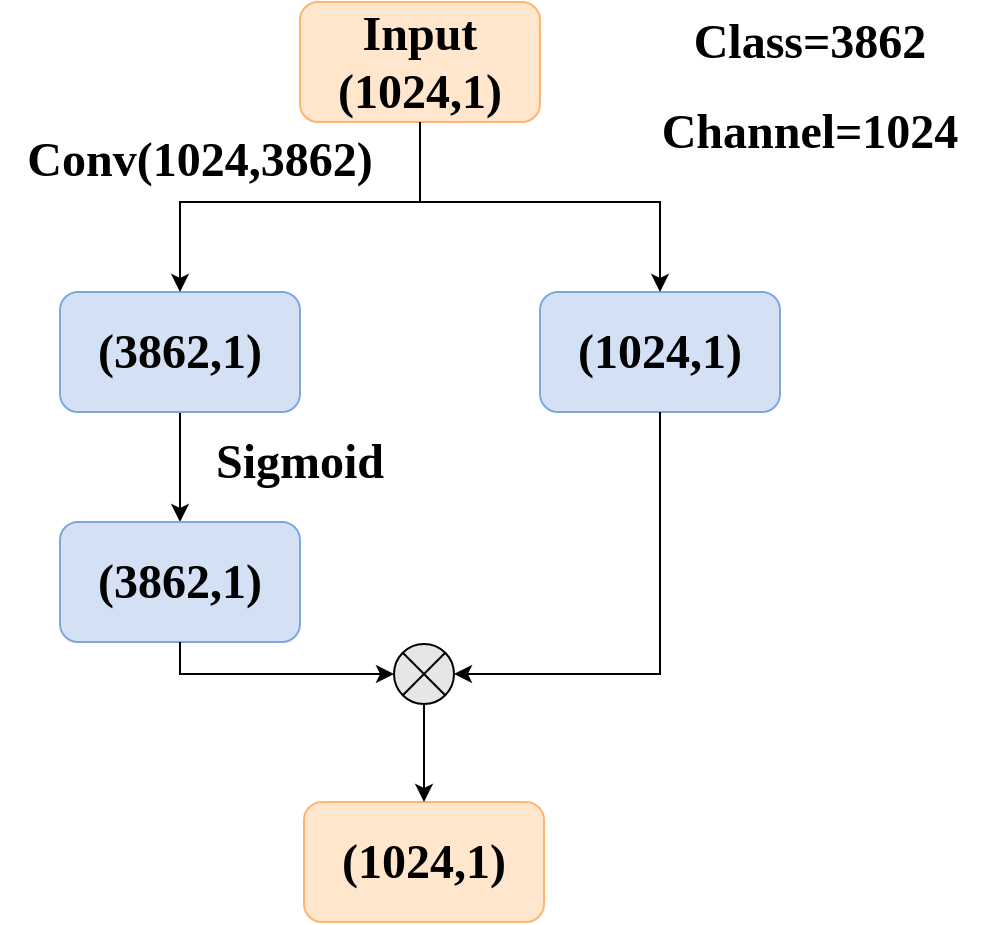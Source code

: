 <mxfile version="14.6.13" type="github">
  <diagram id="z1iZUHxwk2cOEqX16GdH" name="Page-1">
    <mxGraphModel dx="1449" dy="629" grid="1" gridSize="10" guides="1" tooltips="1" connect="1" arrows="1" fold="1" page="1" pageScale="1" pageWidth="827" pageHeight="1169" math="0" shadow="0">
      <root>
        <mxCell id="0" />
        <mxCell id="1" parent="0" />
        <mxCell id="mXhgvyvCUNOTh_4j2mc--1" value="&lt;font style=&quot;font-size: 24px&quot; face=&quot;Times New Roman&quot;&gt;&lt;b&gt;Input&lt;br&gt;(1024,1)&lt;/b&gt;&lt;/font&gt;" style="rounded=1;whiteSpace=wrap;html=1;fillColor=#FFE6CC;strokeColor=#FFB570;" parent="1" vertex="1">
          <mxGeometry x="280" y="30" width="120" height="60" as="geometry" />
        </mxCell>
        <mxCell id="mXhgvyvCUNOTh_4j2mc--2" value="" style="edgeStyle=orthogonalEdgeStyle;rounded=0;orthogonalLoop=1;jettySize=auto;html=1;" parent="1" source="mXhgvyvCUNOTh_4j2mc--3" target="mXhgvyvCUNOTh_4j2mc--4" edge="1">
          <mxGeometry relative="1" as="geometry" />
        </mxCell>
        <mxCell id="mXhgvyvCUNOTh_4j2mc--3" value="&lt;font style=&quot;font-size: 24px&quot; face=&quot;Times New Roman&quot;&gt;&lt;b&gt;(3862,1)&lt;/b&gt;&lt;/font&gt;" style="rounded=1;whiteSpace=wrap;html=1;fillColor=#D4E1F5;strokeColor=#7EA6E0;" parent="1" vertex="1">
          <mxGeometry x="160" y="175" width="120" height="60" as="geometry" />
        </mxCell>
        <mxCell id="mXhgvyvCUNOTh_4j2mc--4" value="&lt;font face=&quot;Times New Roman&quot; style=&quot;font-size: 24px&quot;&gt;&lt;b&gt;(3862,1)&lt;/b&gt;&lt;/font&gt;" style="rounded=1;whiteSpace=wrap;html=1;fillColor=#D4E1F5;strokeColor=#7EA6E0;" parent="1" vertex="1">
          <mxGeometry x="160" y="290" width="120" height="60" as="geometry" />
        </mxCell>
        <mxCell id="mXhgvyvCUNOTh_4j2mc--7" value="" style="endArrow=classic;html=1;rounded=0;edgeStyle=orthogonalEdgeStyle;exitX=0.5;exitY=1;exitDx=0;exitDy=0;entryX=0.5;entryY=0;entryDx=0;entryDy=0;" parent="1" source="mXhgvyvCUNOTh_4j2mc--1" target="mXhgvyvCUNOTh_4j2mc--3" edge="1">
          <mxGeometry width="50" height="50" relative="1" as="geometry">
            <mxPoint x="370" y="200" as="sourcePoint" />
            <mxPoint x="420" y="150" as="targetPoint" />
            <Array as="points">
              <mxPoint x="340" y="130" />
              <mxPoint x="220" y="130" />
            </Array>
          </mxGeometry>
        </mxCell>
        <mxCell id="mXhgvyvCUNOTh_4j2mc--14" value="&lt;span&gt;&lt;font face=&quot;Times New Roman&quot; style=&quot;font-size: 24px&quot;&gt;&lt;b&gt;(1024,1)&lt;/b&gt;&lt;/font&gt;&lt;/span&gt;" style="rounded=1;whiteSpace=wrap;html=1;fillColor=#FFE6CC;strokeColor=#FFB570;" parent="1" vertex="1">
          <mxGeometry x="282" y="430" width="120" height="60" as="geometry" />
        </mxCell>
        <mxCell id="mXhgvyvCUNOTh_4j2mc--35" value="" style="edgeStyle=orthogonalEdgeStyle;rounded=0;orthogonalLoop=1;jettySize=auto;html=1;" parent="1" source="mXhgvyvCUNOTh_4j2mc--16" target="mXhgvyvCUNOTh_4j2mc--14" edge="1">
          <mxGeometry relative="1" as="geometry" />
        </mxCell>
        <mxCell id="mXhgvyvCUNOTh_4j2mc--16" value="" style="ellipse;whiteSpace=wrap;html=1;aspect=fixed;fillColor=#E6E6E6;" parent="1" vertex="1">
          <mxGeometry x="327" y="351" width="30" height="30" as="geometry" />
        </mxCell>
        <mxCell id="mXhgvyvCUNOTh_4j2mc--17" value="" style="endArrow=classic;html=1;rounded=0;edgeStyle=orthogonalEdgeStyle;exitX=0.5;exitY=1;exitDx=0;exitDy=0;entryX=0;entryY=0.5;entryDx=0;entryDy=0;" parent="1" source="mXhgvyvCUNOTh_4j2mc--4" target="mXhgvyvCUNOTh_4j2mc--16" edge="1">
          <mxGeometry width="50" height="50" relative="1" as="geometry">
            <mxPoint x="50" y="475" as="sourcePoint" />
            <mxPoint x="100" y="425" as="targetPoint" />
          </mxGeometry>
        </mxCell>
        <mxCell id="mXhgvyvCUNOTh_4j2mc--18" value="" style="endArrow=none;html=1;rounded=0;edgeStyle=orthogonalEdgeStyle;exitX=0;exitY=0;exitDx=0;exitDy=0;entryX=1;entryY=1;entryDx=0;entryDy=0;fillColor=#E6E6E6;" parent="1" source="mXhgvyvCUNOTh_4j2mc--16" target="mXhgvyvCUNOTh_4j2mc--16" edge="1">
          <mxGeometry width="50" height="50" relative="1" as="geometry">
            <mxPoint x="42" y="391" as="sourcePoint" />
            <mxPoint x="92" y="341" as="targetPoint" />
          </mxGeometry>
        </mxCell>
        <mxCell id="mXhgvyvCUNOTh_4j2mc--19" value="" style="endArrow=none;html=1;rounded=0;edgeStyle=orthogonalEdgeStyle;exitX=0;exitY=1;exitDx=0;exitDy=0;entryX=1;entryY=0;entryDx=0;entryDy=0;fillColor=#E6E6E6;" parent="1" source="mXhgvyvCUNOTh_4j2mc--16" target="mXhgvyvCUNOTh_4j2mc--16" edge="1">
          <mxGeometry width="50" height="50" relative="1" as="geometry">
            <mxPoint x="422" y="331" as="sourcePoint" />
            <mxPoint x="472" y="281" as="targetPoint" />
          </mxGeometry>
        </mxCell>
        <mxCell id="mXhgvyvCUNOTh_4j2mc--21" value="&lt;font style=&quot;font-size: 24px&quot; face=&quot;Times New Roman&quot;&gt;&lt;b&gt;(1024,1)&lt;/b&gt;&lt;/font&gt;" style="rounded=1;whiteSpace=wrap;html=1;fillColor=#D4E1F5;strokeColor=#7EA6E0;" parent="1" vertex="1">
          <mxGeometry x="400" y="175" width="120" height="60" as="geometry" />
        </mxCell>
        <mxCell id="mXhgvyvCUNOTh_4j2mc--23" value="" style="endArrow=classic;html=1;rounded=0;edgeStyle=orthogonalEdgeStyle;exitX=0.5;exitY=1;exitDx=0;exitDy=0;entryX=0.5;entryY=0;entryDx=0;entryDy=0;" parent="1" source="mXhgvyvCUNOTh_4j2mc--1" target="mXhgvyvCUNOTh_4j2mc--21" edge="1">
          <mxGeometry width="50" height="50" relative="1" as="geometry">
            <mxPoint x="570" y="110" as="sourcePoint" />
            <mxPoint x="650" y="150" as="targetPoint" />
            <Array as="points">
              <mxPoint x="340" y="130" />
              <mxPoint x="460" y="130" />
            </Array>
          </mxGeometry>
        </mxCell>
        <mxCell id="mXhgvyvCUNOTh_4j2mc--24" value="" style="endArrow=classic;html=1;rounded=0;edgeStyle=orthogonalEdgeStyle;exitX=0.5;exitY=1;exitDx=0;exitDy=0;entryX=1;entryY=0.5;entryDx=0;entryDy=0;" parent="1" source="mXhgvyvCUNOTh_4j2mc--21" target="mXhgvyvCUNOTh_4j2mc--16" edge="1">
          <mxGeometry width="50" height="50" relative="1" as="geometry">
            <mxPoint x="460" y="350" as="sourcePoint" />
            <mxPoint x="345" y="376" as="targetPoint" />
          </mxGeometry>
        </mxCell>
        <mxCell id="mXhgvyvCUNOTh_4j2mc--30" value="&lt;font style=&quot;font-size: 24px&quot; face=&quot;Times New Roman&quot;&gt;&lt;b&gt;Sigmoid&lt;/b&gt;&lt;/font&gt;" style="text;html=1;strokeColor=none;fillColor=none;align=center;verticalAlign=middle;whiteSpace=wrap;rounded=0;" parent="1" vertex="1">
          <mxGeometry x="230" y="245" width="100" height="30" as="geometry" />
        </mxCell>
        <mxCell id="mXhgvyvCUNOTh_4j2mc--34" value="&lt;font style=&quot;font-size: 24px&quot; face=&quot;Times New Roman&quot;&gt;&lt;b&gt;Conv(1024,3862)&lt;/b&gt;&lt;/font&gt;" style="text;html=1;strokeColor=none;fillColor=none;align=center;verticalAlign=middle;whiteSpace=wrap;rounded=0;" parent="1" vertex="1">
          <mxGeometry x="130" y="94" width="200" height="30" as="geometry" />
        </mxCell>
        <mxCell id="mXhgvyvCUNOTh_4j2mc--36" value="&lt;font style=&quot;font-size: 24px&quot; face=&quot;Times New Roman&quot;&gt;&lt;b&gt;Class=3862&lt;/b&gt;&lt;/font&gt;" style="text;html=1;strokeColor=none;fillColor=none;align=center;verticalAlign=middle;whiteSpace=wrap;rounded=0;" parent="1" vertex="1">
          <mxGeometry x="470" y="30" width="130" height="40" as="geometry" />
        </mxCell>
        <mxCell id="mXhgvyvCUNOTh_4j2mc--37" value="&lt;font style=&quot;font-size: 24px&quot; face=&quot;Times New Roman&quot;&gt;&lt;b&gt;Channel=1024&lt;/b&gt;&lt;/font&gt;" style="text;html=1;strokeColor=none;fillColor=none;align=center;verticalAlign=middle;whiteSpace=wrap;rounded=0;" parent="1" vertex="1">
          <mxGeometry x="450" y="80" width="170" height="30" as="geometry" />
        </mxCell>
      </root>
    </mxGraphModel>
  </diagram>
</mxfile>
